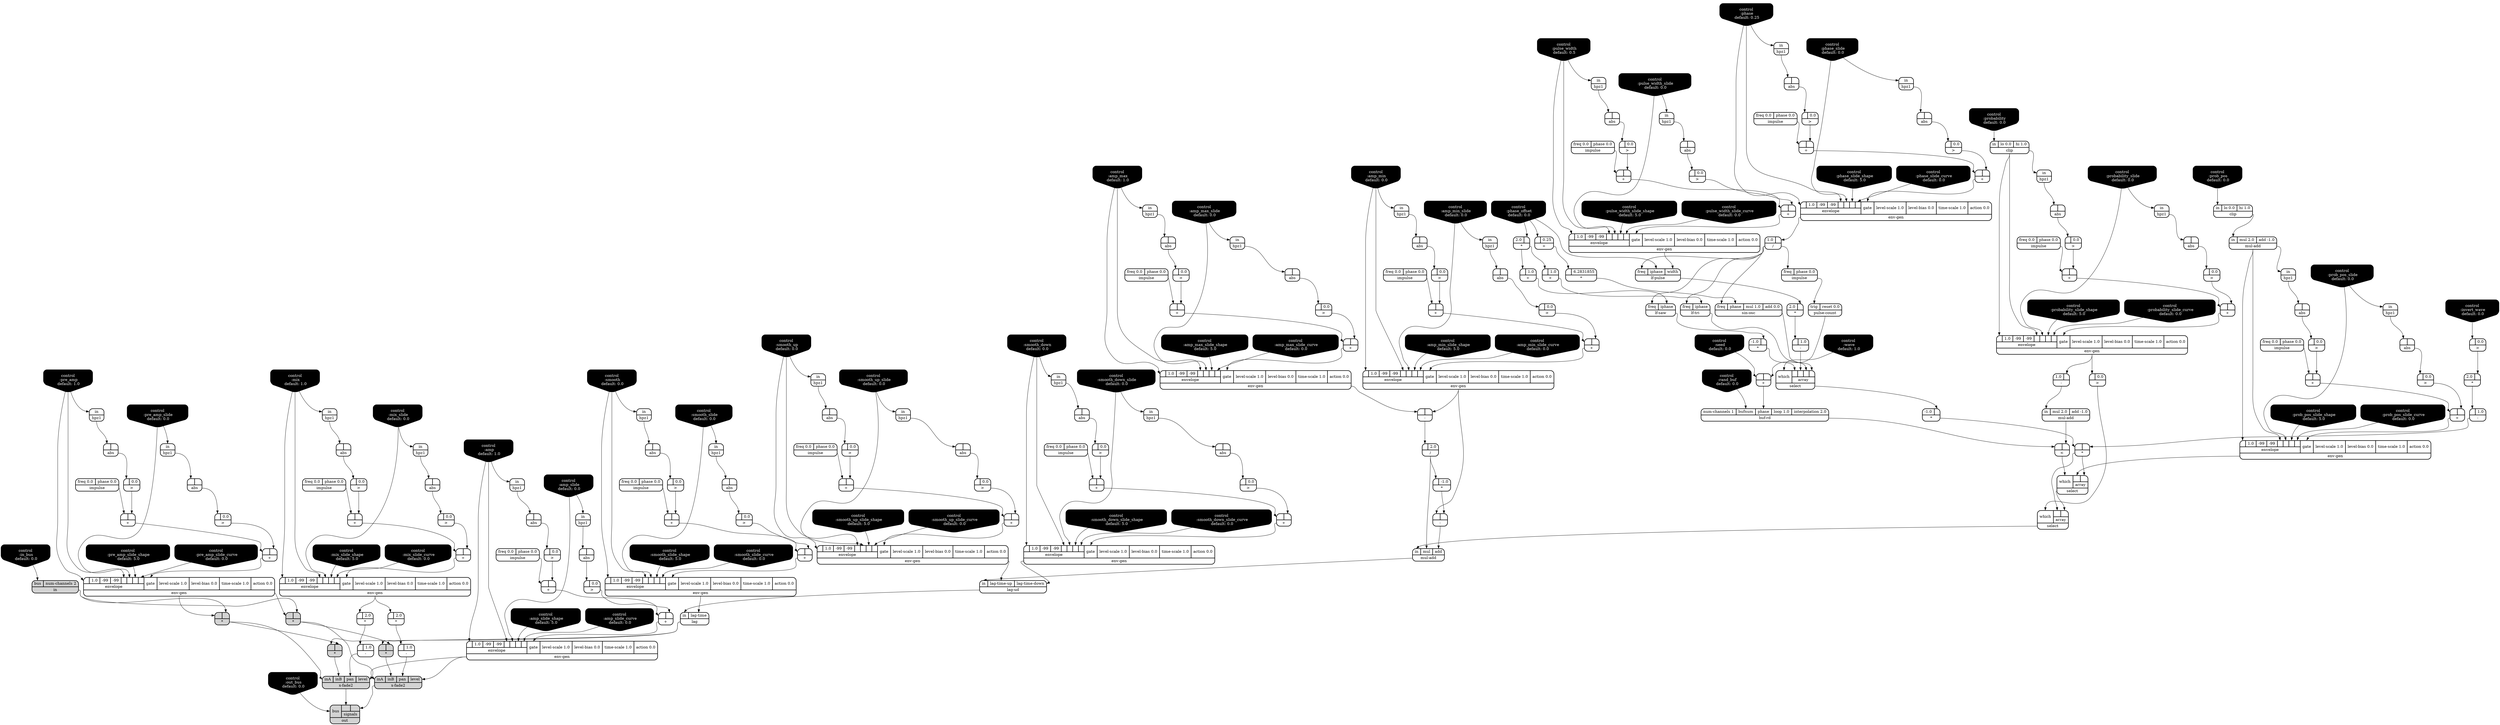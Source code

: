 digraph synthdef {
55 [label = "{{ <a> 2.0|<b> } |<__UG_NAME__>* }" style="bold, rounded" shape=record rankdir=LR];
81 [label = "{{ <a> -1.0|<b> } |<__UG_NAME__>* }" style="bold, rounded" shape=record rankdir=LR];
93 [label = "{{ <a> 2.0|<b> } |<__UG_NAME__>* }" style="bold, rounded" shape=record rankdir=LR];
98 [label = "{{ <a> |<b> 6.2831855} |<__UG_NAME__>* }" style="bold, rounded" shape=record rankdir=LR];
101 [label = "{{ <a> -1.0|<b> } |<__UG_NAME__>* }" style="bold, rounded" shape=record rankdir=LR];
103 [label = "{{ <a> 2.0|<b> } |<__UG_NAME__>* }" style="bold, rounded" shape=record rankdir=LR];
105 [label = "{{ <a> |<b> } |<__UG_NAME__>* }" style="bold, rounded" shape=record rankdir=LR];
149 [label = "{{ <a> |<b> -1.0} |<__UG_NAME__>* }" style="bold, rounded" shape=record rankdir=LR];
195 [label = "{{ <a> |<b> } |<__UG_NAME__>* }" style="filled, bold, rounded"  shape=record rankdir=LR];
196 [label = "{{ <a> |<b> } |<__UG_NAME__>* }" style="filled, bold, rounded"  shape=record rankdir=LR];
207 [label = "{{ <a> |<b> 2.0} |<__UG_NAME__>* }" style="bold, rounded" shape=record rankdir=LR];
220 [label = "{{ <a> |<b> 2.0} |<__UG_NAME__>* }" style="bold, rounded" shape=record rankdir=LR];
222 [label = "{{ <a> |<b> } |<__UG_NAME__>* }" style="filled, bold, rounded"  shape=record rankdir=LR];
223 [label = "{{ <a> |<b> } |<__UG_NAME__>* }" style="filled, bold, rounded"  shape=record rankdir=LR];
56 [label = "{{ <a> |<b> 1.0} |<__UG_NAME__>+ }" style="bold, rounded" shape=record rankdir=LR];
62 [label = "{{ <a> |<b> } |<__UG_NAME__>+ }" style="bold, rounded" shape=record rankdir=LR];
66 [label = "{{ <a> |<b> } |<__UG_NAME__>+ }" style="bold, rounded" shape=record rankdir=LR];
73 [label = "{{ <a> |<b> } |<__UG_NAME__>+ }" style="bold, rounded" shape=record rankdir=LR];
77 [label = "{{ <a> |<b> } |<__UG_NAME__>+ }" style="bold, rounded" shape=record rankdir=LR];
86 [label = "{{ <a> |<b> } |<__UG_NAME__>+ }" style="bold, rounded" shape=record rankdir=LR];
90 [label = "{{ <a> |<b> } |<__UG_NAME__>+ }" style="bold, rounded" shape=record rankdir=LR];
95 [label = "{{ <a> |<b> 1.0} |<__UG_NAME__>+ }" style="bold, rounded" shape=record rankdir=LR];
97 [label = "{{ <a> |<b> 0.25} |<__UG_NAME__>+ }" style="bold, rounded" shape=record rankdir=LR];
108 [label = "{{ <a> |<b> } |<__UG_NAME__>+ }" style="bold, rounded" shape=record rankdir=LR];
119 [label = "{{ <a> |<b> } |<__UG_NAME__>+ }" style="bold, rounded" shape=record rankdir=LR];
123 [label = "{{ <a> |<b> } |<__UG_NAME__>+ }" style="bold, rounded" shape=record rankdir=LR];
131 [label = "{{ <a> |<b> } |<__UG_NAME__>+ }" style="bold, rounded" shape=record rankdir=LR];
135 [label = "{{ <a> |<b> } |<__UG_NAME__>+ }" style="bold, rounded" shape=record rankdir=LR];
141 [label = "{{ <a> |<b> } |<__UG_NAME__>+ }" style="bold, rounded" shape=record rankdir=LR];
145 [label = "{{ <a> |<b> } |<__UG_NAME__>+ }" style="bold, rounded" shape=record rankdir=LR];
156 [label = "{{ <a> |<b> } |<__UG_NAME__>+ }" style="bold, rounded" shape=record rankdir=LR];
160 [label = "{{ <a> |<b> } |<__UG_NAME__>+ }" style="bold, rounded" shape=record rankdir=LR];
166 [label = "{{ <a> |<b> } |<__UG_NAME__>+ }" style="bold, rounded" shape=record rankdir=LR];
170 [label = "{{ <a> |<b> } |<__UG_NAME__>+ }" style="bold, rounded" shape=record rankdir=LR];
177 [label = "{{ <a> |<b> } |<__UG_NAME__>+ }" style="bold, rounded" shape=record rankdir=LR];
181 [label = "{{ <a> |<b> } |<__UG_NAME__>+ }" style="bold, rounded" shape=record rankdir=LR];
188 [label = "{{ <a> |<b> } |<__UG_NAME__>+ }" style="bold, rounded" shape=record rankdir=LR];
192 [label = "{{ <a> |<b> } |<__UG_NAME__>+ }" style="bold, rounded" shape=record rankdir=LR];
203 [label = "{{ <a> |<b> } |<__UG_NAME__>+ }" style="bold, rounded" shape=record rankdir=LR];
205 [label = "{{ <a> |<b> } |<__UG_NAME__>+ }" style="bold, rounded" shape=record rankdir=LR];
213 [label = "{{ <a> |<b> } |<__UG_NAME__>+ }" style="bold, rounded" shape=record rankdir=LR];
217 [label = "{{ <a> |<b> } |<__UG_NAME__>+ }" style="bold, rounded" shape=record rankdir=LR];
94 [label = "{{ <a> |<b> 1.0} |<__UG_NAME__>- }" style="bold, rounded" shape=record rankdir=LR];
104 [label = "{{ <a> |<b> 1.0} |<__UG_NAME__>- }" style="bold, rounded" shape=record rankdir=LR];
110 [label = "{{ <a> 1.0|<b> } |<__UG_NAME__>- }" style="bold, rounded" shape=record rankdir=LR];
147 [label = "{{ <a> |<b> } |<__UG_NAME__>- }" style="bold, rounded" shape=record rankdir=LR];
150 [label = "{{ <a> |<b> } |<__UG_NAME__>- }" style="bold, rounded" shape=record rankdir=LR];
208 [label = "{{ <a> |<b> 1.0} |<__UG_NAME__>- }" style="bold, rounded" shape=record rankdir=LR];
221 [label = "{{ <a> |<b> 1.0} |<__UG_NAME__>- }" style="bold, rounded" shape=record rankdir=LR];
79 [label = "{{ <a> 1.0|<b> } |<__UG_NAME__>/ }" style="bold, rounded" shape=record rankdir=LR];
148 [label = "{{ <a> |<b> 2.0} |<__UG_NAME__>/ }" style="bold, rounded" shape=record rankdir=LR];
112 [label = "{{ <a> |<b> } |<__UG_NAME__>\< }" style="bold, rounded" shape=record rankdir=LR];
61 [label = "{{ <a> |<b> 0.0} |<__UG_NAME__>\> }" style="bold, rounded" shape=record rankdir=LR];
65 [label = "{{ <a> |<b> 0.0} |<__UG_NAME__>\> }" style="bold, rounded" shape=record rankdir=LR];
68 [label = "{{ <a> |<b> 0.0} |<__UG_NAME__>\> }" style="bold, rounded" shape=record rankdir=LR];
72 [label = "{{ <a> |<b> 0.0} |<__UG_NAME__>\> }" style="bold, rounded" shape=record rankdir=LR];
76 [label = "{{ <a> |<b> 0.0} |<__UG_NAME__>\> }" style="bold, rounded" shape=record rankdir=LR];
85 [label = "{{ <a> |<b> 0.0} |<__UG_NAME__>\> }" style="bold, rounded" shape=record rankdir=LR];
89 [label = "{{ <a> |<b> 0.0} |<__UG_NAME__>\> }" style="bold, rounded" shape=record rankdir=LR];
102 [label = "{{ <a> |<b> 0.0} |<__UG_NAME__>\> }" style="bold, rounded" shape=record rankdir=LR];
118 [label = "{{ <a> |<b> 0.0} |<__UG_NAME__>\> }" style="bold, rounded" shape=record rankdir=LR];
122 [label = "{{ <a> |<b> 0.0} |<__UG_NAME__>\> }" style="bold, rounded" shape=record rankdir=LR];
130 [label = "{{ <a> |<b> 0.0} |<__UG_NAME__>\> }" style="bold, rounded" shape=record rankdir=LR];
134 [label = "{{ <a> |<b> 0.0} |<__UG_NAME__>\> }" style="bold, rounded" shape=record rankdir=LR];
140 [label = "{{ <a> |<b> 0.0} |<__UG_NAME__>\> }" style="bold, rounded" shape=record rankdir=LR];
144 [label = "{{ <a> |<b> 0.0} |<__UG_NAME__>\> }" style="bold, rounded" shape=record rankdir=LR];
155 [label = "{{ <a> |<b> 0.0} |<__UG_NAME__>\> }" style="bold, rounded" shape=record rankdir=LR];
159 [label = "{{ <a> |<b> 0.0} |<__UG_NAME__>\> }" style="bold, rounded" shape=record rankdir=LR];
165 [label = "{{ <a> |<b> 0.0} |<__UG_NAME__>\> }" style="bold, rounded" shape=record rankdir=LR];
169 [label = "{{ <a> |<b> 0.0} |<__UG_NAME__>\> }" style="bold, rounded" shape=record rankdir=LR];
176 [label = "{{ <a> |<b> 0.0} |<__UG_NAME__>\> }" style="bold, rounded" shape=record rankdir=LR];
180 [label = "{{ <a> |<b> 0.0} |<__UG_NAME__>\> }" style="bold, rounded" shape=record rankdir=LR];
187 [label = "{{ <a> |<b> 0.0} |<__UG_NAME__>\> }" style="bold, rounded" shape=record rankdir=LR];
191 [label = "{{ <a> |<b> 0.0} |<__UG_NAME__>\> }" style="bold, rounded" shape=record rankdir=LR];
202 [label = "{{ <a> |<b> 0.0} |<__UG_NAME__>\> }" style="bold, rounded" shape=record rankdir=LR];
204 [label = "{{ <a> |<b> 0.0} |<__UG_NAME__>\> }" style="bold, rounded" shape=record rankdir=LR];
212 [label = "{{ <a> |<b> 0.0} |<__UG_NAME__>\> }" style="bold, rounded" shape=record rankdir=LR];
216 [label = "{{ <a> |<b> 0.0} |<__UG_NAME__>\> }" style="bold, rounded" shape=record rankdir=LR];
60 [label = "{{ <a> |<b> } |<__UG_NAME__>abs }" style="bold, rounded" shape=record rankdir=LR];
64 [label = "{{ <a> |<b> } |<__UG_NAME__>abs }" style="bold, rounded" shape=record rankdir=LR];
71 [label = "{{ <a> |<b> } |<__UG_NAME__>abs }" style="bold, rounded" shape=record rankdir=LR];
75 [label = "{{ <a> |<b> } |<__UG_NAME__>abs }" style="bold, rounded" shape=record rankdir=LR];
84 [label = "{{ <a> |<b> } |<__UG_NAME__>abs }" style="bold, rounded" shape=record rankdir=LR];
88 [label = "{{ <a> |<b> } |<__UG_NAME__>abs }" style="bold, rounded" shape=record rankdir=LR];
117 [label = "{{ <a> |<b> } |<__UG_NAME__>abs }" style="bold, rounded" shape=record rankdir=LR];
121 [label = "{{ <a> |<b> } |<__UG_NAME__>abs }" style="bold, rounded" shape=record rankdir=LR];
129 [label = "{{ <a> |<b> } |<__UG_NAME__>abs }" style="bold, rounded" shape=record rankdir=LR];
133 [label = "{{ <a> |<b> } |<__UG_NAME__>abs }" style="bold, rounded" shape=record rankdir=LR];
139 [label = "{{ <a> |<b> } |<__UG_NAME__>abs }" style="bold, rounded" shape=record rankdir=LR];
143 [label = "{{ <a> |<b> } |<__UG_NAME__>abs }" style="bold, rounded" shape=record rankdir=LR];
154 [label = "{{ <a> |<b> } |<__UG_NAME__>abs }" style="bold, rounded" shape=record rankdir=LR];
158 [label = "{{ <a> |<b> } |<__UG_NAME__>abs }" style="bold, rounded" shape=record rankdir=LR];
164 [label = "{{ <a> |<b> } |<__UG_NAME__>abs }" style="bold, rounded" shape=record rankdir=LR];
168 [label = "{{ <a> |<b> } |<__UG_NAME__>abs }" style="bold, rounded" shape=record rankdir=LR];
175 [label = "{{ <a> |<b> } |<__UG_NAME__>abs }" style="bold, rounded" shape=record rankdir=LR];
179 [label = "{{ <a> |<b> } |<__UG_NAME__>abs }" style="bold, rounded" shape=record rankdir=LR];
186 [label = "{{ <a> |<b> } |<__UG_NAME__>abs }" style="bold, rounded" shape=record rankdir=LR];
190 [label = "{{ <a> |<b> } |<__UG_NAME__>abs }" style="bold, rounded" shape=record rankdir=LR];
198 [label = "{{ <a> |<b> } |<__UG_NAME__>abs }" style="bold, rounded" shape=record rankdir=LR];
201 [label = "{{ <a> |<b> } |<__UG_NAME__>abs }" style="bold, rounded" shape=record rankdir=LR];
211 [label = "{{ <a> |<b> } |<__UG_NAME__>abs }" style="bold, rounded" shape=record rankdir=LR];
215 [label = "{{ <a> |<b> } |<__UG_NAME__>abs }" style="bold, rounded" shape=record rankdir=LR];
109 [label = "{{ <num____channels> num-channels 1|<bufnum> bufnum|<phase> phase|<loop> loop 1.0|<interpolation> interpolation 2.0} |<__UG_NAME__>buf-rd }" style="bold, rounded" shape=record rankdir=LR];
58 [label = "{{ <in> in|<lo> lo 0.0|<hi> hi 1.0} |<__UG_NAME__>clip }" style="bold, rounded" shape=record rankdir=LR];
114 [label = "{{ <in> in|<lo> lo 0.0|<hi> hi 1.0} |<__UG_NAME__>clip }" style="bold, rounded" shape=record rankdir=LR];
0 [label = "control
 :amp
 default: 1.0" shape=invhouse style="rounded, filled, bold" fillcolor=black fontcolor=white ]; 
1 [label = "control
 :amp_slide
 default: 0.0" shape=invhouse style="rounded, filled, bold" fillcolor=black fontcolor=white ]; 
2 [label = "control
 :amp_slide_shape
 default: 5.0" shape=invhouse style="rounded, filled, bold" fillcolor=black fontcolor=white ]; 
3 [label = "control
 :amp_slide_curve
 default: 0.0" shape=invhouse style="rounded, filled, bold" fillcolor=black fontcolor=white ]; 
4 [label = "control
 :mix
 default: 1.0" shape=invhouse style="rounded, filled, bold" fillcolor=black fontcolor=white ]; 
5 [label = "control
 :mix_slide
 default: 0.0" shape=invhouse style="rounded, filled, bold" fillcolor=black fontcolor=white ]; 
6 [label = "control
 :mix_slide_shape
 default: 5.0" shape=invhouse style="rounded, filled, bold" fillcolor=black fontcolor=white ]; 
7 [label = "control
 :mix_slide_curve
 default: 0.0" shape=invhouse style="rounded, filled, bold" fillcolor=black fontcolor=white ]; 
8 [label = "control
 :pre_amp
 default: 1.0" shape=invhouse style="rounded, filled, bold" fillcolor=black fontcolor=white ]; 
9 [label = "control
 :pre_amp_slide
 default: 0.0" shape=invhouse style="rounded, filled, bold" fillcolor=black fontcolor=white ]; 
10 [label = "control
 :pre_amp_slide_shape
 default: 5.0" shape=invhouse style="rounded, filled, bold" fillcolor=black fontcolor=white ]; 
11 [label = "control
 :pre_amp_slide_curve
 default: 0.0" shape=invhouse style="rounded, filled, bold" fillcolor=black fontcolor=white ]; 
12 [label = "control
 :phase
 default: 0.25" shape=invhouse style="rounded, filled, bold" fillcolor=black fontcolor=white ]; 
13 [label = "control
 :phase_slide
 default: 0.0" shape=invhouse style="rounded, filled, bold" fillcolor=black fontcolor=white ]; 
14 [label = "control
 :phase_slide_shape
 default: 5.0" shape=invhouse style="rounded, filled, bold" fillcolor=black fontcolor=white ]; 
15 [label = "control
 :phase_slide_curve
 default: 0.0" shape=invhouse style="rounded, filled, bold" fillcolor=black fontcolor=white ]; 
16 [label = "control
 :amp_min
 default: 0.0" shape=invhouse style="rounded, filled, bold" fillcolor=black fontcolor=white ]; 
17 [label = "control
 :amp_min_slide
 default: 0.0" shape=invhouse style="rounded, filled, bold" fillcolor=black fontcolor=white ]; 
18 [label = "control
 :amp_min_slide_shape
 default: 5.0" shape=invhouse style="rounded, filled, bold" fillcolor=black fontcolor=white ]; 
19 [label = "control
 :amp_min_slide_curve
 default: 0.0" shape=invhouse style="rounded, filled, bold" fillcolor=black fontcolor=white ]; 
20 [label = "control
 :amp_max
 default: 1.0" shape=invhouse style="rounded, filled, bold" fillcolor=black fontcolor=white ]; 
21 [label = "control
 :amp_max_slide
 default: 0.0" shape=invhouse style="rounded, filled, bold" fillcolor=black fontcolor=white ]; 
22 [label = "control
 :amp_max_slide_shape
 default: 5.0" shape=invhouse style="rounded, filled, bold" fillcolor=black fontcolor=white ]; 
23 [label = "control
 :amp_max_slide_curve
 default: 0.0" shape=invhouse style="rounded, filled, bold" fillcolor=black fontcolor=white ]; 
24 [label = "control
 :pulse_width
 default: 0.5" shape=invhouse style="rounded, filled, bold" fillcolor=black fontcolor=white ]; 
25 [label = "control
 :pulse_width_slide
 default: 0.0" shape=invhouse style="rounded, filled, bold" fillcolor=black fontcolor=white ]; 
26 [label = "control
 :pulse_width_slide_shape
 default: 5.0" shape=invhouse style="rounded, filled, bold" fillcolor=black fontcolor=white ]; 
27 [label = "control
 :pulse_width_slide_curve
 default: 0.0" shape=invhouse style="rounded, filled, bold" fillcolor=black fontcolor=white ]; 
28 [label = "control
 :smooth
 default: 0.0" shape=invhouse style="rounded, filled, bold" fillcolor=black fontcolor=white ]; 
29 [label = "control
 :smooth_slide
 default: 0.0" shape=invhouse style="rounded, filled, bold" fillcolor=black fontcolor=white ]; 
30 [label = "control
 :smooth_slide_shape
 default: 5.0" shape=invhouse style="rounded, filled, bold" fillcolor=black fontcolor=white ]; 
31 [label = "control
 :smooth_slide_curve
 default: 0.0" shape=invhouse style="rounded, filled, bold" fillcolor=black fontcolor=white ]; 
32 [label = "control
 :smooth_up
 default: 0.0" shape=invhouse style="rounded, filled, bold" fillcolor=black fontcolor=white ]; 
33 [label = "control
 :smooth_up_slide
 default: 0.0" shape=invhouse style="rounded, filled, bold" fillcolor=black fontcolor=white ]; 
34 [label = "control
 :smooth_up_slide_shape
 default: 5.0" shape=invhouse style="rounded, filled, bold" fillcolor=black fontcolor=white ]; 
35 [label = "control
 :smooth_up_slide_curve
 default: 0.0" shape=invhouse style="rounded, filled, bold" fillcolor=black fontcolor=white ]; 
36 [label = "control
 :smooth_down
 default: 0.0" shape=invhouse style="rounded, filled, bold" fillcolor=black fontcolor=white ]; 
37 [label = "control
 :smooth_down_slide
 default: 0.0" shape=invhouse style="rounded, filled, bold" fillcolor=black fontcolor=white ]; 
38 [label = "control
 :smooth_down_slide_shape
 default: 5.0" shape=invhouse style="rounded, filled, bold" fillcolor=black fontcolor=white ]; 
39 [label = "control
 :smooth_down_slide_curve
 default: 0.0" shape=invhouse style="rounded, filled, bold" fillcolor=black fontcolor=white ]; 
40 [label = "control
 :probability
 default: 0.0" shape=invhouse style="rounded, filled, bold" fillcolor=black fontcolor=white ]; 
41 [label = "control
 :probability_slide
 default: 0.0" shape=invhouse style="rounded, filled, bold" fillcolor=black fontcolor=white ]; 
42 [label = "control
 :probability_slide_shape
 default: 5.0" shape=invhouse style="rounded, filled, bold" fillcolor=black fontcolor=white ]; 
43 [label = "control
 :probability_slide_curve
 default: 0.0" shape=invhouse style="rounded, filled, bold" fillcolor=black fontcolor=white ]; 
44 [label = "control
 :prob_pos
 default: 0.0" shape=invhouse style="rounded, filled, bold" fillcolor=black fontcolor=white ]; 
45 [label = "control
 :prob_pos_slide
 default: 0.0" shape=invhouse style="rounded, filled, bold" fillcolor=black fontcolor=white ]; 
46 [label = "control
 :prob_pos_slide_shape
 default: 5.0" shape=invhouse style="rounded, filled, bold" fillcolor=black fontcolor=white ]; 
47 [label = "control
 :prob_pos_slide_curve
 default: 0.0" shape=invhouse style="rounded, filled, bold" fillcolor=black fontcolor=white ]; 
48 [label = "control
 :phase_offset
 default: 0.0" shape=invhouse style="rounded, filled, bold" fillcolor=black fontcolor=white ]; 
49 [label = "control
 :wave
 default: 1.0" shape=invhouse style="rounded, filled, bold" fillcolor=black fontcolor=white ]; 
50 [label = "control
 :invert_wave
 default: 0.0" shape=invhouse style="rounded, filled, bold" fillcolor=black fontcolor=white ]; 
51 [label = "control
 :seed
 default: 0.0" shape=invhouse style="rounded, filled, bold" fillcolor=black fontcolor=white ]; 
52 [label = "control
 :rand_buf
 default: 0.0" shape=invhouse style="rounded, filled, bold" fillcolor=black fontcolor=white ]; 
53 [label = "control
 :in_bus
 default: 0.0" shape=invhouse style="rounded, filled, bold" fillcolor=black fontcolor=white ]; 
54 [label = "control
 :out_bus
 default: 0.0" shape=invhouse style="rounded, filled, bold" fillcolor=black fontcolor=white ]; 
67 [label = "{{ {{<envelope___clip___0>|1.0|-99|-99|<envelope___clip___4>|<envelope___control___5>|<envelope___control___6>|<envelope___control___7>}|envelope}|<gate> gate|<level____scale> level-scale 1.0|<level____bias> level-bias 0.0|<time____scale> time-scale 1.0|<action> action 0.0} |<__UG_NAME__>env-gen }" style="bold, rounded" shape=record rankdir=LR];
78 [label = "{{ {{<envelope___control___0>|1.0|-99|-99|<envelope___control___4>|<envelope___control___5>|<envelope___control___6>|<envelope___control___7>}|envelope}|<gate> gate|<level____scale> level-scale 1.0|<level____bias> level-bias 0.0|<time____scale> time-scale 1.0|<action> action 0.0} |<__UG_NAME__>env-gen }" style="bold, rounded" shape=record rankdir=LR];
91 [label = "{{ {{<envelope___control___0>|1.0|-99|-99|<envelope___control___4>|<envelope___control___5>|<envelope___control___6>|<envelope___control___7>}|envelope}|<gate> gate|<level____scale> level-scale 1.0|<level____bias> level-bias 0.0|<time____scale> time-scale 1.0|<action> action 0.0} |<__UG_NAME__>env-gen }" style="bold, rounded" shape=record rankdir=LR];
124 [label = "{{ {{<envelope___mul____add___0>|1.0|-99|-99|<envelope___mul____add___4>|<envelope___control___5>|<envelope___control___6>|<envelope___control___7>}|envelope}|<gate> gate|<level____scale> level-scale 1.0|<level____bias> level-bias 0.0|<time____scale> time-scale 1.0|<action> action 0.0} |<__UG_NAME__>env-gen }" style="bold, rounded" shape=record rankdir=LR];
136 [label = "{{ {{<envelope___control___0>|1.0|-99|-99|<envelope___control___4>|<envelope___control___5>|<envelope___control___6>|<envelope___control___7>}|envelope}|<gate> gate|<level____scale> level-scale 1.0|<level____bias> level-bias 0.0|<time____scale> time-scale 1.0|<action> action 0.0} |<__UG_NAME__>env-gen }" style="bold, rounded" shape=record rankdir=LR];
146 [label = "{{ {{<envelope___control___0>|1.0|-99|-99|<envelope___control___4>|<envelope___control___5>|<envelope___control___6>|<envelope___control___7>}|envelope}|<gate> gate|<level____scale> level-scale 1.0|<level____bias> level-bias 0.0|<time____scale> time-scale 1.0|<action> action 0.0} |<__UG_NAME__>env-gen }" style="bold, rounded" shape=record rankdir=LR];
161 [label = "{{ {{<envelope___control___0>|1.0|-99|-99|<envelope___control___4>|<envelope___control___5>|<envelope___control___6>|<envelope___control___7>}|envelope}|<gate> gate|<level____scale> level-scale 1.0|<level____bias> level-bias 0.0|<time____scale> time-scale 1.0|<action> action 0.0} |<__UG_NAME__>env-gen }" style="bold, rounded" shape=record rankdir=LR];
171 [label = "{{ {{<envelope___control___0>|1.0|-99|-99|<envelope___control___4>|<envelope___control___5>|<envelope___control___6>|<envelope___control___7>}|envelope}|<gate> gate|<level____scale> level-scale 1.0|<level____bias> level-bias 0.0|<time____scale> time-scale 1.0|<action> action 0.0} |<__UG_NAME__>env-gen }" style="bold, rounded" shape=record rankdir=LR];
182 [label = "{{ {{<envelope___control___0>|1.0|-99|-99|<envelope___control___4>|<envelope___control___5>|<envelope___control___6>|<envelope___control___7>}|envelope}|<gate> gate|<level____scale> level-scale 1.0|<level____bias> level-bias 0.0|<time____scale> time-scale 1.0|<action> action 0.0} |<__UG_NAME__>env-gen }" style="bold, rounded" shape=record rankdir=LR];
193 [label = "{{ {{<envelope___control___0>|1.0|-99|-99|<envelope___control___4>|<envelope___control___5>|<envelope___control___6>|<envelope___control___7>}|envelope}|<gate> gate|<level____scale> level-scale 1.0|<level____bias> level-bias 0.0|<time____scale> time-scale 1.0|<action> action 0.0} |<__UG_NAME__>env-gen }" style="bold, rounded" shape=record rankdir=LR];
206 [label = "{{ {{<envelope___control___0>|1.0|-99|-99|<envelope___control___4>|<envelope___control___5>|<envelope___control___6>|<envelope___control___7>}|envelope}|<gate> gate|<level____scale> level-scale 1.0|<level____bias> level-bias 0.0|<time____scale> time-scale 1.0|<action> action 0.0} |<__UG_NAME__>env-gen }" style="bold, rounded" shape=record rankdir=LR];
218 [label = "{{ {{<envelope___control___0>|1.0|-99|-99|<envelope___control___4>|<envelope___control___5>|<envelope___control___6>|<envelope___control___7>}|envelope}|<gate> gate|<level____scale> level-scale 1.0|<level____bias> level-bias 0.0|<time____scale> time-scale 1.0|<action> action 0.0} |<__UG_NAME__>env-gen }" style="bold, rounded" shape=record rankdir=LR];
59 [label = "{{ <in> in} |<__UG_NAME__>hpz1 }" style="bold, rounded" shape=record rankdir=LR];
63 [label = "{{ <in> in} |<__UG_NAME__>hpz1 }" style="bold, rounded" shape=record rankdir=LR];
70 [label = "{{ <in> in} |<__UG_NAME__>hpz1 }" style="bold, rounded" shape=record rankdir=LR];
74 [label = "{{ <in> in} |<__UG_NAME__>hpz1 }" style="bold, rounded" shape=record rankdir=LR];
83 [label = "{{ <in> in} |<__UG_NAME__>hpz1 }" style="bold, rounded" shape=record rankdir=LR];
87 [label = "{{ <in> in} |<__UG_NAME__>hpz1 }" style="bold, rounded" shape=record rankdir=LR];
116 [label = "{{ <in> in} |<__UG_NAME__>hpz1 }" style="bold, rounded" shape=record rankdir=LR];
120 [label = "{{ <in> in} |<__UG_NAME__>hpz1 }" style="bold, rounded" shape=record rankdir=LR];
128 [label = "{{ <in> in} |<__UG_NAME__>hpz1 }" style="bold, rounded" shape=record rankdir=LR];
132 [label = "{{ <in> in} |<__UG_NAME__>hpz1 }" style="bold, rounded" shape=record rankdir=LR];
138 [label = "{{ <in> in} |<__UG_NAME__>hpz1 }" style="bold, rounded" shape=record rankdir=LR];
142 [label = "{{ <in> in} |<__UG_NAME__>hpz1 }" style="bold, rounded" shape=record rankdir=LR];
153 [label = "{{ <in> in} |<__UG_NAME__>hpz1 }" style="bold, rounded" shape=record rankdir=LR];
157 [label = "{{ <in> in} |<__UG_NAME__>hpz1 }" style="bold, rounded" shape=record rankdir=LR];
163 [label = "{{ <in> in} |<__UG_NAME__>hpz1 }" style="bold, rounded" shape=record rankdir=LR];
167 [label = "{{ <in> in} |<__UG_NAME__>hpz1 }" style="bold, rounded" shape=record rankdir=LR];
174 [label = "{{ <in> in} |<__UG_NAME__>hpz1 }" style="bold, rounded" shape=record rankdir=LR];
178 [label = "{{ <in> in} |<__UG_NAME__>hpz1 }" style="bold, rounded" shape=record rankdir=LR];
185 [label = "{{ <in> in} |<__UG_NAME__>hpz1 }" style="bold, rounded" shape=record rankdir=LR];
189 [label = "{{ <in> in} |<__UG_NAME__>hpz1 }" style="bold, rounded" shape=record rankdir=LR];
197 [label = "{{ <in> in} |<__UG_NAME__>hpz1 }" style="bold, rounded" shape=record rankdir=LR];
200 [label = "{{ <in> in} |<__UG_NAME__>hpz1 }" style="bold, rounded" shape=record rankdir=LR];
210 [label = "{{ <in> in} |<__UG_NAME__>hpz1 }" style="bold, rounded" shape=record rankdir=LR];
214 [label = "{{ <in> in} |<__UG_NAME__>hpz1 }" style="bold, rounded" shape=record rankdir=LR];
57 [label = "{{ <freq> freq 0.0|<phase> phase 0.0} |<__UG_NAME__>impulse }" style="bold, rounded" shape=record rankdir=LR];
69 [label = "{{ <freq> freq 0.0|<phase> phase 0.0} |<__UG_NAME__>impulse }" style="bold, rounded" shape=record rankdir=LR];
82 [label = "{{ <freq> freq 0.0|<phase> phase 0.0} |<__UG_NAME__>impulse }" style="bold, rounded" shape=record rankdir=LR];
106 [label = "{{ <freq> freq|<phase> phase 0.0} |<__UG_NAME__>impulse }" style="bold, rounded" shape=record rankdir=LR];
113 [label = "{{ <freq> freq 0.0|<phase> phase 0.0} |<__UG_NAME__>impulse }" style="bold, rounded" shape=record rankdir=LR];
127 [label = "{{ <freq> freq 0.0|<phase> phase 0.0} |<__UG_NAME__>impulse }" style="bold, rounded" shape=record rankdir=LR];
137 [label = "{{ <freq> freq 0.0|<phase> phase 0.0} |<__UG_NAME__>impulse }" style="bold, rounded" shape=record rankdir=LR];
152 [label = "{{ <freq> freq 0.0|<phase> phase 0.0} |<__UG_NAME__>impulse }" style="bold, rounded" shape=record rankdir=LR];
162 [label = "{{ <freq> freq 0.0|<phase> phase 0.0} |<__UG_NAME__>impulse }" style="bold, rounded" shape=record rankdir=LR];
173 [label = "{{ <freq> freq 0.0|<phase> phase 0.0} |<__UG_NAME__>impulse }" style="bold, rounded" shape=record rankdir=LR];
184 [label = "{{ <freq> freq 0.0|<phase> phase 0.0} |<__UG_NAME__>impulse }" style="bold, rounded" shape=record rankdir=LR];
199 [label = "{{ <freq> freq 0.0|<phase> phase 0.0} |<__UG_NAME__>impulse }" style="bold, rounded" shape=record rankdir=LR];
209 [label = "{{ <freq> freq 0.0|<phase> phase 0.0} |<__UG_NAME__>impulse }" style="bold, rounded" shape=record rankdir=LR];
194 [label = "{{ <bus> bus|<num____channels> num-channels 2} |<__UG_NAME__>in }" style="filled, bold, rounded"  shape=record rankdir=LR];
183 [label = "{{ <in> in|<lag____time> lag-time} |<__UG_NAME__>lag }" style="bold, rounded" shape=record rankdir=LR];
172 [label = "{{ <in> in|<lag____time____up> lag-time-up|<lag____time____down> lag-time-down} |<__UG_NAME__>lag-ud }" style="bold, rounded" shape=record rankdir=LR];
92 [label = "{{ <freq> freq|<iphase> iphase|<width> width} |<__UG_NAME__>lf-pulse }" style="bold, rounded" shape=record rankdir=LR];
80 [label = "{{ <freq> freq|<iphase> iphase} |<__UG_NAME__>lf-saw }" style="bold, rounded" shape=record rankdir=LR];
96 [label = "{{ <freq> freq|<iphase> iphase} |<__UG_NAME__>lf-tri }" style="bold, rounded" shape=record rankdir=LR];
111 [label = "{{ <in> in|<mul> mul 2.0|<add> add -1.0} |<__UG_NAME__>mul-add }" style="bold, rounded" shape=record rankdir=LR];
115 [label = "{{ <in> in|<mul> mul 2.0|<add> add -1.0} |<__UG_NAME__>mul-add }" style="bold, rounded" shape=record rankdir=LR];
151 [label = "{{ <in> in|<mul> mul|<add> add} |<__UG_NAME__>mul-add }" style="bold, rounded" shape=record rankdir=LR];
225 [label = "{{ <bus> bus|{{<signals___x____fade2___0>|<signals___x____fade2___1>}|signals}} |<__UG_NAME__>out }" style="filled, bold, rounded"  shape=record rankdir=LR];
107 [label = "{{ <trig> trig|<reset> reset 0.0} |<__UG_NAME__>pulse-count }" style="bold, rounded" shape=record rankdir=LR];
100 [label = "{{ <which> which|{{<array___binary____op____u____gen___0>|<array___binary____op____u____gen___1>|<array___lf____tri___2>|<array___sin____osc___3>}|array}} |<__UG_NAME__>select }" style="bold, rounded" shape=record rankdir=LR];
125 [label = "{{ <which> which|{{<array___env____gen___0>|<array___binary____op____u____gen___1>}|array}} |<__UG_NAME__>select }" style="bold, rounded" shape=record rankdir=LR];
126 [label = "{{ <which> which|{{<array___binary____op____u____gen___0>|<array___select___1>}|array}} |<__UG_NAME__>select }" style="bold, rounded" shape=record rankdir=LR];
99 [label = "{{ <freq> freq|<phase> phase|<mul> mul 1.0|<add> add 0.0} |<__UG_NAME__>sin-osc }" style="bold, rounded" shape=record rankdir=LR];
219 [label = "{{ <ina> inA|<inb> inB|<pan> pan|<level> level} |<__UG_NAME__>x-fade2 }" style="filled, bold, rounded"  shape=record rankdir=LR];
224 [label = "{{ <ina> inA|<inb> inB|<pan> pan|<level> level} |<__UG_NAME__>x-fade2 }" style="filled, bold, rounded"  shape=record rankdir=LR];

48:__UG_NAME__ -> 55:b ;
80:__UG_NAME__ -> 81:b ;
92:__UG_NAME__ -> 93:b ;
97:__UG_NAME__ -> 98:a ;
100:__UG_NAME__ -> 101:b ;
102:__UG_NAME__ -> 103:b ;
104:__UG_NAME__ -> 105:b ;
101:__UG_NAME__ -> 105:a ;
148:__UG_NAME__ -> 149:a ;
194:__UG_NAME__ -> 195:b ;
193:__UG_NAME__ -> 195:a ;
195:__UG_NAME__ -> 196:b ;
183:__UG_NAME__ -> 196:a ;
206:__UG_NAME__ -> 207:a ;
206:__UG_NAME__ -> 220:a ;
194:__UG_NAME__ -> 222:b ;
193:__UG_NAME__ -> 222:a ;
222:__UG_NAME__ -> 223:b ;
183:__UG_NAME__ -> 223:a ;
55:__UG_NAME__ -> 56:a ;
61:__UG_NAME__ -> 62:b ;
57:__UG_NAME__ -> 62:a ;
65:__UG_NAME__ -> 66:b ;
62:__UG_NAME__ -> 66:a ;
72:__UG_NAME__ -> 73:b ;
69:__UG_NAME__ -> 73:a ;
76:__UG_NAME__ -> 77:b ;
73:__UG_NAME__ -> 77:a ;
85:__UG_NAME__ -> 86:b ;
82:__UG_NAME__ -> 86:a ;
89:__UG_NAME__ -> 90:b ;
86:__UG_NAME__ -> 90:a ;
55:__UG_NAME__ -> 95:a ;
48:__UG_NAME__ -> 97:a ;
107:__UG_NAME__ -> 108:b ;
51:__UG_NAME__ -> 108:a ;
118:__UG_NAME__ -> 119:b ;
113:__UG_NAME__ -> 119:a ;
122:__UG_NAME__ -> 123:b ;
119:__UG_NAME__ -> 123:a ;
130:__UG_NAME__ -> 131:b ;
127:__UG_NAME__ -> 131:a ;
134:__UG_NAME__ -> 135:b ;
131:__UG_NAME__ -> 135:a ;
140:__UG_NAME__ -> 141:b ;
137:__UG_NAME__ -> 141:a ;
144:__UG_NAME__ -> 145:b ;
141:__UG_NAME__ -> 145:a ;
155:__UG_NAME__ -> 156:b ;
152:__UG_NAME__ -> 156:a ;
159:__UG_NAME__ -> 160:b ;
156:__UG_NAME__ -> 160:a ;
165:__UG_NAME__ -> 166:b ;
162:__UG_NAME__ -> 166:a ;
169:__UG_NAME__ -> 170:b ;
166:__UG_NAME__ -> 170:a ;
176:__UG_NAME__ -> 177:b ;
173:__UG_NAME__ -> 177:a ;
180:__UG_NAME__ -> 181:b ;
177:__UG_NAME__ -> 181:a ;
187:__UG_NAME__ -> 188:b ;
184:__UG_NAME__ -> 188:a ;
191:__UG_NAME__ -> 192:b ;
188:__UG_NAME__ -> 192:a ;
202:__UG_NAME__ -> 203:b ;
199:__UG_NAME__ -> 203:a ;
204:__UG_NAME__ -> 205:b ;
203:__UG_NAME__ -> 205:a ;
212:__UG_NAME__ -> 213:b ;
209:__UG_NAME__ -> 213:a ;
216:__UG_NAME__ -> 217:b ;
213:__UG_NAME__ -> 217:a ;
93:__UG_NAME__ -> 94:a ;
103:__UG_NAME__ -> 104:a ;
67:__UG_NAME__ -> 110:b ;
146:__UG_NAME__ -> 147:b ;
136:__UG_NAME__ -> 147:a ;
149:__UG_NAME__ -> 150:b ;
146:__UG_NAME__ -> 150:a ;
207:__UG_NAME__ -> 208:a ;
220:__UG_NAME__ -> 221:a ;
78:__UG_NAME__ -> 79:b ;
147:__UG_NAME__ -> 148:a ;
111:__UG_NAME__ -> 112:b ;
109:__UG_NAME__ -> 112:a ;
60:__UG_NAME__ -> 61:a ;
64:__UG_NAME__ -> 65:a ;
67:__UG_NAME__ -> 68:a ;
71:__UG_NAME__ -> 72:a ;
75:__UG_NAME__ -> 76:a ;
84:__UG_NAME__ -> 85:a ;
88:__UG_NAME__ -> 89:a ;
50:__UG_NAME__ -> 102:a ;
117:__UG_NAME__ -> 118:a ;
121:__UG_NAME__ -> 122:a ;
129:__UG_NAME__ -> 130:a ;
133:__UG_NAME__ -> 134:a ;
139:__UG_NAME__ -> 140:a ;
143:__UG_NAME__ -> 144:a ;
154:__UG_NAME__ -> 155:a ;
158:__UG_NAME__ -> 159:a ;
164:__UG_NAME__ -> 165:a ;
168:__UG_NAME__ -> 169:a ;
175:__UG_NAME__ -> 176:a ;
179:__UG_NAME__ -> 180:a ;
186:__UG_NAME__ -> 187:a ;
190:__UG_NAME__ -> 191:a ;
201:__UG_NAME__ -> 202:a ;
198:__UG_NAME__ -> 204:a ;
211:__UG_NAME__ -> 212:a ;
215:__UG_NAME__ -> 216:a ;
59:__UG_NAME__ -> 60:a ;
63:__UG_NAME__ -> 64:a ;
70:__UG_NAME__ -> 71:a ;
74:__UG_NAME__ -> 75:a ;
83:__UG_NAME__ -> 84:a ;
87:__UG_NAME__ -> 88:a ;
116:__UG_NAME__ -> 117:a ;
120:__UG_NAME__ -> 121:a ;
128:__UG_NAME__ -> 129:a ;
132:__UG_NAME__ -> 133:a ;
138:__UG_NAME__ -> 139:a ;
142:__UG_NAME__ -> 143:a ;
153:__UG_NAME__ -> 154:a ;
157:__UG_NAME__ -> 158:a ;
163:__UG_NAME__ -> 164:a ;
167:__UG_NAME__ -> 168:a ;
174:__UG_NAME__ -> 175:a ;
178:__UG_NAME__ -> 179:a ;
185:__UG_NAME__ -> 186:a ;
189:__UG_NAME__ -> 190:a ;
197:__UG_NAME__ -> 198:a ;
200:__UG_NAME__ -> 201:a ;
210:__UG_NAME__ -> 211:a ;
214:__UG_NAME__ -> 215:a ;
108:__UG_NAME__ -> 109:phase ;
52:__UG_NAME__ -> 109:bufnum ;
40:__UG_NAME__ -> 58:in ;
44:__UG_NAME__ -> 114:in ;
66:__UG_NAME__ -> 67:gate ;
58:__UG_NAME__ -> 67:envelope___clip___0 ;
58:__UG_NAME__ -> 67:envelope___clip___4 ;
41:__UG_NAME__ -> 67:envelope___control___5 ;
42:__UG_NAME__ -> 67:envelope___control___6 ;
43:__UG_NAME__ -> 67:envelope___control___7 ;
77:__UG_NAME__ -> 78:gate ;
12:__UG_NAME__ -> 78:envelope___control___0 ;
12:__UG_NAME__ -> 78:envelope___control___4 ;
13:__UG_NAME__ -> 78:envelope___control___5 ;
14:__UG_NAME__ -> 78:envelope___control___6 ;
15:__UG_NAME__ -> 78:envelope___control___7 ;
90:__UG_NAME__ -> 91:gate ;
24:__UG_NAME__ -> 91:envelope___control___0 ;
24:__UG_NAME__ -> 91:envelope___control___4 ;
25:__UG_NAME__ -> 91:envelope___control___5 ;
26:__UG_NAME__ -> 91:envelope___control___6 ;
27:__UG_NAME__ -> 91:envelope___control___7 ;
123:__UG_NAME__ -> 124:gate ;
115:__UG_NAME__ -> 124:envelope___mul____add___0 ;
115:__UG_NAME__ -> 124:envelope___mul____add___4 ;
45:__UG_NAME__ -> 124:envelope___control___5 ;
46:__UG_NAME__ -> 124:envelope___control___6 ;
47:__UG_NAME__ -> 124:envelope___control___7 ;
135:__UG_NAME__ -> 136:gate ;
20:__UG_NAME__ -> 136:envelope___control___0 ;
20:__UG_NAME__ -> 136:envelope___control___4 ;
21:__UG_NAME__ -> 136:envelope___control___5 ;
22:__UG_NAME__ -> 136:envelope___control___6 ;
23:__UG_NAME__ -> 136:envelope___control___7 ;
145:__UG_NAME__ -> 146:gate ;
16:__UG_NAME__ -> 146:envelope___control___0 ;
16:__UG_NAME__ -> 146:envelope___control___4 ;
17:__UG_NAME__ -> 146:envelope___control___5 ;
18:__UG_NAME__ -> 146:envelope___control___6 ;
19:__UG_NAME__ -> 146:envelope___control___7 ;
160:__UG_NAME__ -> 161:gate ;
32:__UG_NAME__ -> 161:envelope___control___0 ;
32:__UG_NAME__ -> 161:envelope___control___4 ;
33:__UG_NAME__ -> 161:envelope___control___5 ;
34:__UG_NAME__ -> 161:envelope___control___6 ;
35:__UG_NAME__ -> 161:envelope___control___7 ;
170:__UG_NAME__ -> 171:gate ;
36:__UG_NAME__ -> 171:envelope___control___0 ;
36:__UG_NAME__ -> 171:envelope___control___4 ;
37:__UG_NAME__ -> 171:envelope___control___5 ;
38:__UG_NAME__ -> 171:envelope___control___6 ;
39:__UG_NAME__ -> 171:envelope___control___7 ;
181:__UG_NAME__ -> 182:gate ;
28:__UG_NAME__ -> 182:envelope___control___0 ;
28:__UG_NAME__ -> 182:envelope___control___4 ;
29:__UG_NAME__ -> 182:envelope___control___5 ;
30:__UG_NAME__ -> 182:envelope___control___6 ;
31:__UG_NAME__ -> 182:envelope___control___7 ;
192:__UG_NAME__ -> 193:gate ;
8:__UG_NAME__ -> 193:envelope___control___0 ;
8:__UG_NAME__ -> 193:envelope___control___4 ;
9:__UG_NAME__ -> 193:envelope___control___5 ;
10:__UG_NAME__ -> 193:envelope___control___6 ;
11:__UG_NAME__ -> 193:envelope___control___7 ;
205:__UG_NAME__ -> 206:gate ;
4:__UG_NAME__ -> 206:envelope___control___0 ;
4:__UG_NAME__ -> 206:envelope___control___4 ;
5:__UG_NAME__ -> 206:envelope___control___5 ;
6:__UG_NAME__ -> 206:envelope___control___6 ;
7:__UG_NAME__ -> 206:envelope___control___7 ;
217:__UG_NAME__ -> 218:gate ;
0:__UG_NAME__ -> 218:envelope___control___0 ;
0:__UG_NAME__ -> 218:envelope___control___4 ;
1:__UG_NAME__ -> 218:envelope___control___5 ;
2:__UG_NAME__ -> 218:envelope___control___6 ;
3:__UG_NAME__ -> 218:envelope___control___7 ;
58:__UG_NAME__ -> 59:in ;
41:__UG_NAME__ -> 63:in ;
12:__UG_NAME__ -> 70:in ;
13:__UG_NAME__ -> 74:in ;
24:__UG_NAME__ -> 83:in ;
25:__UG_NAME__ -> 87:in ;
115:__UG_NAME__ -> 116:in ;
45:__UG_NAME__ -> 120:in ;
20:__UG_NAME__ -> 128:in ;
21:__UG_NAME__ -> 132:in ;
16:__UG_NAME__ -> 138:in ;
17:__UG_NAME__ -> 142:in ;
32:__UG_NAME__ -> 153:in ;
33:__UG_NAME__ -> 157:in ;
36:__UG_NAME__ -> 163:in ;
37:__UG_NAME__ -> 167:in ;
28:__UG_NAME__ -> 174:in ;
29:__UG_NAME__ -> 178:in ;
8:__UG_NAME__ -> 185:in ;
9:__UG_NAME__ -> 189:in ;
5:__UG_NAME__ -> 197:in ;
4:__UG_NAME__ -> 200:in ;
0:__UG_NAME__ -> 210:in ;
1:__UG_NAME__ -> 214:in ;
79:__UG_NAME__ -> 106:freq ;
53:__UG_NAME__ -> 194:bus ;
182:__UG_NAME__ -> 183:lag____time ;
172:__UG_NAME__ -> 183:in ;
171:__UG_NAME__ -> 172:lag____time____down ;
161:__UG_NAME__ -> 172:lag____time____up ;
151:__UG_NAME__ -> 172:in ;
91:__UG_NAME__ -> 92:width ;
48:__UG_NAME__ -> 92:iphase ;
79:__UG_NAME__ -> 92:freq ;
56:__UG_NAME__ -> 80:iphase ;
79:__UG_NAME__ -> 80:freq ;
95:__UG_NAME__ -> 96:iphase ;
79:__UG_NAME__ -> 96:freq ;
110:__UG_NAME__ -> 111:in ;
114:__UG_NAME__ -> 115:in ;
150:__UG_NAME__ -> 151:add ;
148:__UG_NAME__ -> 151:mul ;
126:__UG_NAME__ -> 151:in ;
219:__UG_NAME__ -> 225:signals___x____fade2___0 ;
224:__UG_NAME__ -> 225:signals___x____fade2___1 ;
54:__UG_NAME__ -> 225:bus ;
106:__UG_NAME__ -> 107:trig ;
81:__UG_NAME__ -> 100:array___binary____op____u____gen___0 ;
94:__UG_NAME__ -> 100:array___binary____op____u____gen___1 ;
96:__UG_NAME__ -> 100:array___lf____tri___2 ;
99:__UG_NAME__ -> 100:array___sin____osc___3 ;
49:__UG_NAME__ -> 100:which ;
124:__UG_NAME__ -> 125:array___env____gen___0 ;
105:__UG_NAME__ -> 125:array___binary____op____u____gen___1 ;
112:__UG_NAME__ -> 125:which ;
105:__UG_NAME__ -> 126:array___binary____op____u____gen___0 ;
125:__UG_NAME__ -> 126:array___select___1 ;
68:__UG_NAME__ -> 126:which ;
98:__UG_NAME__ -> 99:phase ;
79:__UG_NAME__ -> 99:freq ;
218:__UG_NAME__ -> 219:level ;
208:__UG_NAME__ -> 219:pan ;
196:__UG_NAME__ -> 219:inb ;
195:__UG_NAME__ -> 219:ina ;
218:__UG_NAME__ -> 224:level ;
221:__UG_NAME__ -> 224:pan ;
223:__UG_NAME__ -> 224:inb ;
222:__UG_NAME__ -> 224:ina ;

}